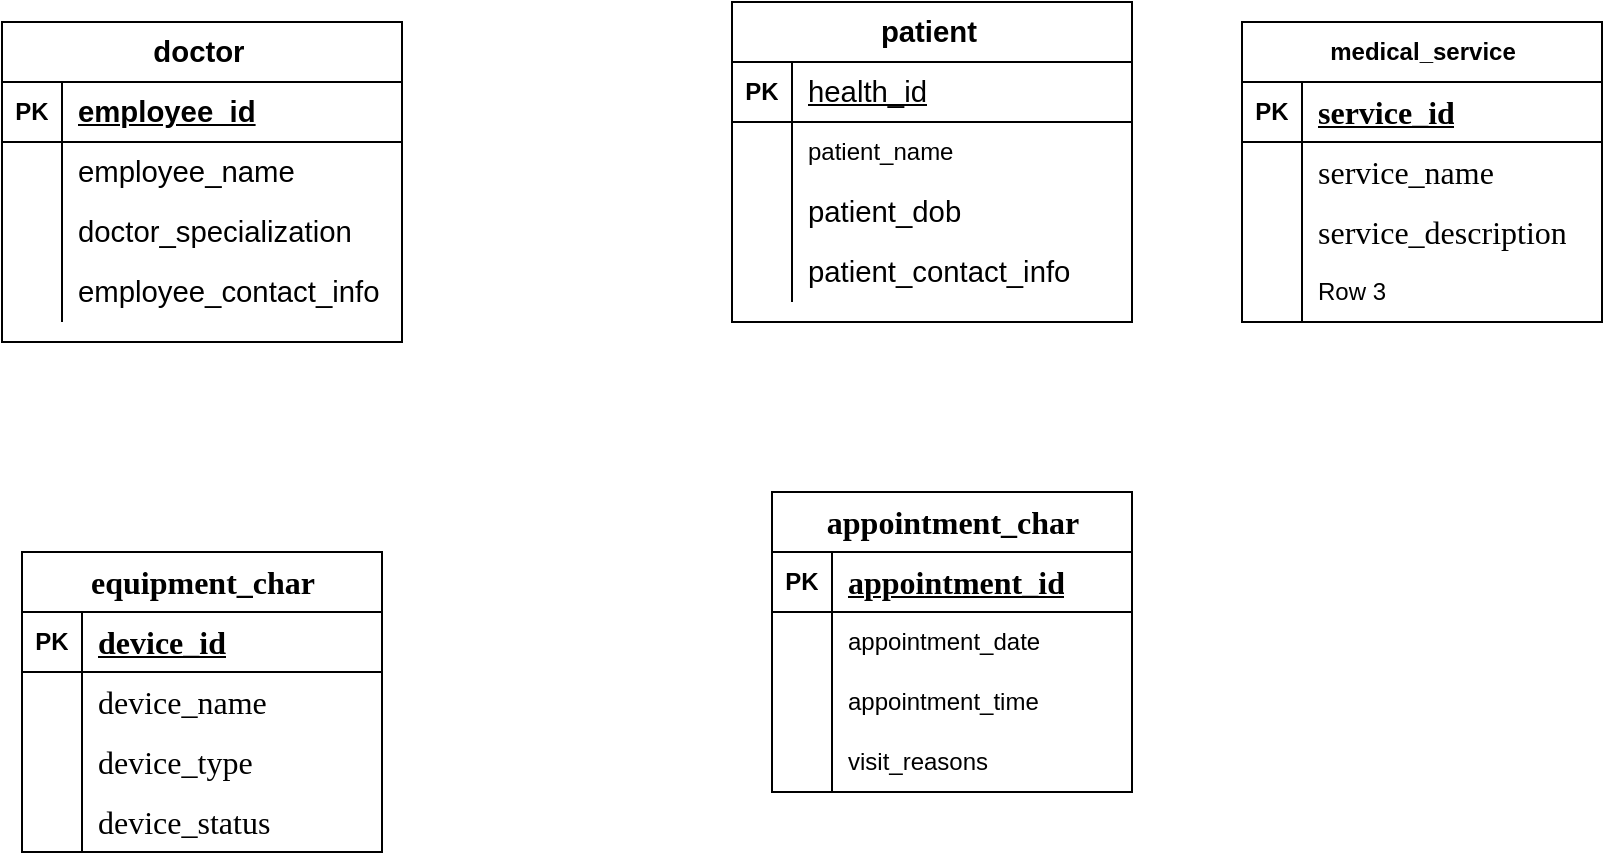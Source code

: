 <mxfile version="27.0.1">
  <diagram name="Page-1" id="5bkIE9RPbTS_G9pX4WOj">
    <mxGraphModel dx="1892" dy="562" grid="1" gridSize="10" guides="1" tooltips="1" connect="1" arrows="1" fold="1" page="1" pageScale="1" pageWidth="850" pageHeight="1100" math="0" shadow="0">
      <root>
        <mxCell id="0" />
        <mxCell id="1" parent="0" />
        <mxCell id="AlTqfbk6HUzKbITTgUvq-1" value="&lt;span style=&quot;font-size:11.0pt;line-height:115%;&lt;br/&gt;font-family:&amp;quot;Aptos&amp;quot;,sans-serif;mso-ascii-theme-font:minor-latin;mso-fareast-font-family:&lt;br/&gt;Aptos;mso-fareast-theme-font:minor-latin;mso-hansi-theme-font:minor-latin;&lt;br/&gt;mso-bidi-font-family:Mangal;mso-bidi-theme-font:minor-bidi;mso-ansi-language:&lt;br/&gt;EN-US;mso-fareast-language:EN-US;mso-bidi-language:NE&quot;&gt;doctor&amp;nbsp;&lt;/span&gt;" style="shape=table;startSize=30;container=1;collapsible=1;childLayout=tableLayout;fixedRows=1;rowLines=0;fontStyle=1;align=center;resizeLast=1;html=1;" parent="1" vertex="1">
          <mxGeometry x="-40" y="35" width="200" height="160" as="geometry" />
        </mxCell>
        <mxCell id="AlTqfbk6HUzKbITTgUvq-2" value="" style="shape=tableRow;horizontal=0;startSize=0;swimlaneHead=0;swimlaneBody=0;fillColor=none;collapsible=0;dropTarget=0;points=[[0,0.5],[1,0.5]];portConstraint=eastwest;top=0;left=0;right=0;bottom=1;" parent="AlTqfbk6HUzKbITTgUvq-1" vertex="1">
          <mxGeometry y="30" width="200" height="30" as="geometry" />
        </mxCell>
        <mxCell id="AlTqfbk6HUzKbITTgUvq-3" value="PK" style="shape=partialRectangle;connectable=0;fillColor=none;top=0;left=0;bottom=0;right=0;fontStyle=1;overflow=hidden;whiteSpace=wrap;html=1;" parent="AlTqfbk6HUzKbITTgUvq-2" vertex="1">
          <mxGeometry width="30" height="30" as="geometry">
            <mxRectangle width="30" height="30" as="alternateBounds" />
          </mxGeometry>
        </mxCell>
        <mxCell id="AlTqfbk6HUzKbITTgUvq-4" value="&lt;span style=&quot;font-size:11.0pt;line-height:115%;&lt;br/&gt;font-family:&amp;quot;Aptos&amp;quot;,sans-serif;mso-ascii-theme-font:minor-latin;mso-fareast-font-family:&lt;br/&gt;Aptos;mso-fareast-theme-font:minor-latin;mso-hansi-theme-font:minor-latin;&lt;br/&gt;mso-bidi-font-family:Mangal;mso-bidi-theme-font:minor-bidi;mso-ansi-language:&lt;br/&gt;EN-US;mso-fareast-language:EN-US;mso-bidi-language:NE&quot;&gt;employee_id&lt;/span&gt;" style="shape=partialRectangle;connectable=0;fillColor=none;top=0;left=0;bottom=0;right=0;align=left;spacingLeft=6;fontStyle=5;overflow=hidden;whiteSpace=wrap;html=1;" parent="AlTqfbk6HUzKbITTgUvq-2" vertex="1">
          <mxGeometry x="30" width="170" height="30" as="geometry">
            <mxRectangle width="170" height="30" as="alternateBounds" />
          </mxGeometry>
        </mxCell>
        <mxCell id="AlTqfbk6HUzKbITTgUvq-5" value="" style="shape=tableRow;horizontal=0;startSize=0;swimlaneHead=0;swimlaneBody=0;fillColor=none;collapsible=0;dropTarget=0;points=[[0,0.5],[1,0.5]];portConstraint=eastwest;top=0;left=0;right=0;bottom=0;" parent="AlTqfbk6HUzKbITTgUvq-1" vertex="1">
          <mxGeometry y="60" width="200" height="30" as="geometry" />
        </mxCell>
        <mxCell id="AlTqfbk6HUzKbITTgUvq-6" value="" style="shape=partialRectangle;connectable=0;fillColor=none;top=0;left=0;bottom=0;right=0;editable=1;overflow=hidden;whiteSpace=wrap;html=1;" parent="AlTqfbk6HUzKbITTgUvq-5" vertex="1">
          <mxGeometry width="30" height="30" as="geometry">
            <mxRectangle width="30" height="30" as="alternateBounds" />
          </mxGeometry>
        </mxCell>
        <mxCell id="AlTqfbk6HUzKbITTgUvq-7" value="&lt;span style=&quot;font-size:11.0pt;line-height:115%;&lt;br/&gt;font-family:&amp;quot;Aptos&amp;quot;,sans-serif;mso-ascii-theme-font:minor-latin;mso-fareast-font-family:&lt;br/&gt;Aptos;mso-fareast-theme-font:minor-latin;mso-hansi-theme-font:minor-latin;&lt;br/&gt;mso-bidi-font-family:Mangal;mso-bidi-theme-font:minor-bidi;mso-ansi-language:&lt;br/&gt;EN-US;mso-fareast-language:EN-US;mso-bidi-language:NE&quot;&gt;e&lt;/span&gt;&lt;span style=&quot;background-color: transparent; color: light-dark(rgb(0, 0, 0), rgb(255, 255, 255)); font-size: 11pt; line-height: 115%;&quot;&gt;mployee&lt;/span&gt;&lt;span style=&quot;background-color: transparent; color: light-dark(rgb(0, 0, 0), rgb(255, 255, 255)); font-size: 11pt;&quot;&gt;_name&lt;/span&gt;" style="shape=partialRectangle;connectable=0;fillColor=none;top=0;left=0;bottom=0;right=0;align=left;spacingLeft=6;overflow=hidden;whiteSpace=wrap;html=1;" parent="AlTqfbk6HUzKbITTgUvq-5" vertex="1">
          <mxGeometry x="30" width="170" height="30" as="geometry">
            <mxRectangle width="170" height="30" as="alternateBounds" />
          </mxGeometry>
        </mxCell>
        <mxCell id="AlTqfbk6HUzKbITTgUvq-8" value="" style="shape=tableRow;horizontal=0;startSize=0;swimlaneHead=0;swimlaneBody=0;fillColor=none;collapsible=0;dropTarget=0;points=[[0,0.5],[1,0.5]];portConstraint=eastwest;top=0;left=0;right=0;bottom=0;" parent="AlTqfbk6HUzKbITTgUvq-1" vertex="1">
          <mxGeometry y="90" width="200" height="30" as="geometry" />
        </mxCell>
        <mxCell id="AlTqfbk6HUzKbITTgUvq-9" value="" style="shape=partialRectangle;connectable=0;fillColor=none;top=0;left=0;bottom=0;right=0;editable=1;overflow=hidden;whiteSpace=wrap;html=1;" parent="AlTqfbk6HUzKbITTgUvq-8" vertex="1">
          <mxGeometry width="30" height="30" as="geometry">
            <mxRectangle width="30" height="30" as="alternateBounds" />
          </mxGeometry>
        </mxCell>
        <mxCell id="AlTqfbk6HUzKbITTgUvq-10" value="&lt;span style=&quot;font-size:11.0pt;line-height:115%;&lt;br/&gt;font-family:&amp;quot;Aptos&amp;quot;,sans-serif;mso-ascii-theme-font:minor-latin;mso-fareast-font-family:&lt;br/&gt;Aptos;mso-fareast-theme-font:minor-latin;mso-hansi-theme-font:minor-latin;&lt;br/&gt;mso-bidi-font-family:Mangal;mso-bidi-theme-font:minor-bidi;mso-ansi-language:&lt;br/&gt;EN-US;mso-fareast-language:EN-US;mso-bidi-language:NE&quot;&gt;doctor_specialization&lt;/span&gt;" style="shape=partialRectangle;connectable=0;fillColor=none;top=0;left=0;bottom=0;right=0;align=left;spacingLeft=6;overflow=hidden;whiteSpace=wrap;html=1;" parent="AlTqfbk6HUzKbITTgUvq-8" vertex="1">
          <mxGeometry x="30" width="170" height="30" as="geometry">
            <mxRectangle width="170" height="30" as="alternateBounds" />
          </mxGeometry>
        </mxCell>
        <mxCell id="AlTqfbk6HUzKbITTgUvq-11" value="" style="shape=tableRow;horizontal=0;startSize=0;swimlaneHead=0;swimlaneBody=0;fillColor=none;collapsible=0;dropTarget=0;points=[[0,0.5],[1,0.5]];portConstraint=eastwest;top=0;left=0;right=0;bottom=0;" parent="AlTqfbk6HUzKbITTgUvq-1" vertex="1">
          <mxGeometry y="120" width="200" height="30" as="geometry" />
        </mxCell>
        <mxCell id="AlTqfbk6HUzKbITTgUvq-12" value="" style="shape=partialRectangle;connectable=0;fillColor=none;top=0;left=0;bottom=0;right=0;editable=1;overflow=hidden;whiteSpace=wrap;html=1;" parent="AlTqfbk6HUzKbITTgUvq-11" vertex="1">
          <mxGeometry width="30" height="30" as="geometry">
            <mxRectangle width="30" height="30" as="alternateBounds" />
          </mxGeometry>
        </mxCell>
        <mxCell id="AlTqfbk6HUzKbITTgUvq-13" value="&lt;span style=&quot;font-size:11.0pt;line-height:115%;&lt;br/&gt;font-family:&amp;quot;Aptos&amp;quot;,sans-serif;mso-ascii-theme-font:minor-latin;mso-fareast-font-family:&lt;br/&gt;Aptos;mso-fareast-theme-font:minor-latin;mso-hansi-theme-font:minor-latin;&lt;br/&gt;mso-bidi-font-family:Mangal;mso-bidi-theme-font:minor-bidi;mso-ansi-language:&lt;br/&gt;EN-US;mso-fareast-language:EN-US;mso-bidi-language:NE&quot;&gt;employee_contact_info&lt;/span&gt;" style="shape=partialRectangle;connectable=0;fillColor=none;top=0;left=0;bottom=0;right=0;align=left;spacingLeft=6;overflow=hidden;whiteSpace=wrap;html=1;" parent="AlTqfbk6HUzKbITTgUvq-11" vertex="1">
          <mxGeometry x="30" width="170" height="30" as="geometry">
            <mxRectangle width="170" height="30" as="alternateBounds" />
          </mxGeometry>
        </mxCell>
        <mxCell id="AlTqfbk6HUzKbITTgUvq-14" value="&lt;span style=&quot;font-size:11.0pt;line-height:115%;&lt;br/&gt;font-family:&amp;quot;Aptos&amp;quot;,sans-serif;mso-ascii-theme-font:minor-latin;mso-fareast-font-family:&lt;br/&gt;Aptos;mso-fareast-theme-font:minor-latin;mso-hansi-theme-font:minor-latin;&lt;br/&gt;mso-bidi-font-family:Mangal;mso-bidi-theme-font:minor-bidi;mso-ansi-language:&lt;br/&gt;EN-US;mso-fareast-language:EN-US;mso-bidi-language:NE&quot;&gt;patient&amp;nbsp;&lt;/span&gt;" style="shape=table;startSize=30;container=1;collapsible=1;childLayout=tableLayout;fixedRows=1;rowLines=0;fontStyle=1;align=center;resizeLast=1;html=1;" parent="1" vertex="1">
          <mxGeometry x="325" y="25" width="200" height="160" as="geometry" />
        </mxCell>
        <mxCell id="AlTqfbk6HUzKbITTgUvq-15" value="" style="shape=tableRow;horizontal=0;startSize=0;swimlaneHead=0;swimlaneBody=0;fillColor=none;collapsible=0;dropTarget=0;points=[[0,0.5],[1,0.5]];portConstraint=eastwest;top=0;left=0;right=0;bottom=1;" parent="AlTqfbk6HUzKbITTgUvq-14" vertex="1">
          <mxGeometry y="30" width="200" height="30" as="geometry" />
        </mxCell>
        <mxCell id="AlTqfbk6HUzKbITTgUvq-16" value="PK" style="shape=partialRectangle;connectable=0;fillColor=none;top=0;left=0;bottom=0;right=0;fontStyle=1;overflow=hidden;whiteSpace=wrap;html=1;" parent="AlTqfbk6HUzKbITTgUvq-15" vertex="1">
          <mxGeometry width="30" height="30" as="geometry">
            <mxRectangle width="30" height="30" as="alternateBounds" />
          </mxGeometry>
        </mxCell>
        <mxCell id="AlTqfbk6HUzKbITTgUvq-17" value="&lt;span style=&quot;font-size: 14.667px; font-weight: 400;&quot;&gt;health_id&lt;/span&gt;" style="shape=partialRectangle;connectable=0;fillColor=none;top=0;left=0;bottom=0;right=0;align=left;spacingLeft=6;fontStyle=5;overflow=hidden;whiteSpace=wrap;html=1;" parent="AlTqfbk6HUzKbITTgUvq-15" vertex="1">
          <mxGeometry x="30" width="170" height="30" as="geometry">
            <mxRectangle width="170" height="30" as="alternateBounds" />
          </mxGeometry>
        </mxCell>
        <mxCell id="AlTqfbk6HUzKbITTgUvq-18" value="" style="shape=tableRow;horizontal=0;startSize=0;swimlaneHead=0;swimlaneBody=0;fillColor=none;collapsible=0;dropTarget=0;points=[[0,0.5],[1,0.5]];portConstraint=eastwest;top=0;left=0;right=0;bottom=0;" parent="AlTqfbk6HUzKbITTgUvq-14" vertex="1">
          <mxGeometry y="60" width="200" height="30" as="geometry" />
        </mxCell>
        <mxCell id="AlTqfbk6HUzKbITTgUvq-19" value="" style="shape=partialRectangle;connectable=0;fillColor=none;top=0;left=0;bottom=0;right=0;editable=1;overflow=hidden;whiteSpace=wrap;html=1;" parent="AlTqfbk6HUzKbITTgUvq-18" vertex="1">
          <mxGeometry width="30" height="30" as="geometry">
            <mxRectangle width="30" height="30" as="alternateBounds" />
          </mxGeometry>
        </mxCell>
        <mxCell id="AlTqfbk6HUzKbITTgUvq-20" value="patient_n&lt;span style=&quot;background-color: transparent; color: light-dark(rgb(0, 0, 0), rgb(255, 255, 255));&quot;&gt;ame&lt;/span&gt;" style="shape=partialRectangle;connectable=0;fillColor=none;top=0;left=0;bottom=0;right=0;align=left;spacingLeft=6;overflow=hidden;whiteSpace=wrap;html=1;" parent="AlTqfbk6HUzKbITTgUvq-18" vertex="1">
          <mxGeometry x="30" width="170" height="30" as="geometry">
            <mxRectangle width="170" height="30" as="alternateBounds" />
          </mxGeometry>
        </mxCell>
        <mxCell id="AlTqfbk6HUzKbITTgUvq-21" value="" style="shape=tableRow;horizontal=0;startSize=0;swimlaneHead=0;swimlaneBody=0;fillColor=none;collapsible=0;dropTarget=0;points=[[0,0.5],[1,0.5]];portConstraint=eastwest;top=0;left=0;right=0;bottom=0;" parent="AlTqfbk6HUzKbITTgUvq-14" vertex="1">
          <mxGeometry y="90" width="200" height="30" as="geometry" />
        </mxCell>
        <mxCell id="AlTqfbk6HUzKbITTgUvq-22" value="" style="shape=partialRectangle;connectable=0;fillColor=none;top=0;left=0;bottom=0;right=0;editable=1;overflow=hidden;whiteSpace=wrap;html=1;" parent="AlTqfbk6HUzKbITTgUvq-21" vertex="1">
          <mxGeometry width="30" height="30" as="geometry">
            <mxRectangle width="30" height="30" as="alternateBounds" />
          </mxGeometry>
        </mxCell>
        <mxCell id="AlTqfbk6HUzKbITTgUvq-23" value="&lt;span style=&quot;font-size:11.0pt;line-height:115%;&lt;br/&gt;font-family:&amp;quot;Aptos&amp;quot;,sans-serif;mso-ascii-theme-font:minor-latin;mso-fareast-font-family:&lt;br/&gt;Aptos;mso-fareast-theme-font:minor-latin;mso-hansi-theme-font:minor-latin;&lt;br/&gt;mso-bidi-font-family:Mangal;mso-bidi-theme-font:minor-bidi;mso-ansi-language:&lt;br/&gt;EN-US;mso-fareast-language:EN-US;mso-bidi-language:NE&quot;&gt;patient_dob&lt;/span&gt;" style="shape=partialRectangle;connectable=0;fillColor=none;top=0;left=0;bottom=0;right=0;align=left;spacingLeft=6;overflow=hidden;whiteSpace=wrap;html=1;" parent="AlTqfbk6HUzKbITTgUvq-21" vertex="1">
          <mxGeometry x="30" width="170" height="30" as="geometry">
            <mxRectangle width="170" height="30" as="alternateBounds" />
          </mxGeometry>
        </mxCell>
        <mxCell id="AlTqfbk6HUzKbITTgUvq-24" value="" style="shape=tableRow;horizontal=0;startSize=0;swimlaneHead=0;swimlaneBody=0;fillColor=none;collapsible=0;dropTarget=0;points=[[0,0.5],[1,0.5]];portConstraint=eastwest;top=0;left=0;right=0;bottom=0;" parent="AlTqfbk6HUzKbITTgUvq-14" vertex="1">
          <mxGeometry y="120" width="200" height="30" as="geometry" />
        </mxCell>
        <mxCell id="AlTqfbk6HUzKbITTgUvq-25" value="" style="shape=partialRectangle;connectable=0;fillColor=none;top=0;left=0;bottom=0;right=0;editable=1;overflow=hidden;whiteSpace=wrap;html=1;" parent="AlTqfbk6HUzKbITTgUvq-24" vertex="1">
          <mxGeometry width="30" height="30" as="geometry">
            <mxRectangle width="30" height="30" as="alternateBounds" />
          </mxGeometry>
        </mxCell>
        <mxCell id="AlTqfbk6HUzKbITTgUvq-26" value="&lt;span style=&quot;font-size:11.0pt;line-height:115%;&lt;br/&gt;font-family:&amp;quot;Aptos&amp;quot;,sans-serif;mso-ascii-theme-font:minor-latin;mso-fareast-font-family:&lt;br/&gt;Aptos;mso-fareast-theme-font:minor-latin;mso-hansi-theme-font:minor-latin;&lt;br/&gt;mso-bidi-font-family:Mangal;mso-bidi-theme-font:minor-bidi;mso-ansi-language:&lt;br/&gt;EN-US;mso-fareast-language:EN-US;mso-bidi-language:NE&quot;&gt;patient_contact_info&lt;/span&gt;" style="shape=partialRectangle;connectable=0;fillColor=none;top=0;left=0;bottom=0;right=0;align=left;spacingLeft=6;overflow=hidden;whiteSpace=wrap;html=1;" parent="AlTqfbk6HUzKbITTgUvq-24" vertex="1">
          <mxGeometry x="30" width="170" height="30" as="geometry">
            <mxRectangle width="170" height="30" as="alternateBounds" />
          </mxGeometry>
        </mxCell>
        <mxCell id="AlTqfbk6HUzKbITTgUvq-27" value="medical_s&lt;span style=&quot;background-color: transparent; color: light-dark(rgb(0, 0, 0), rgb(255, 255, 255));&quot;&gt;ervice&lt;/span&gt;" style="shape=table;startSize=30;container=1;collapsible=1;childLayout=tableLayout;fixedRows=1;rowLines=0;fontStyle=1;align=center;resizeLast=1;html=1;" parent="1" vertex="1">
          <mxGeometry x="580" y="35" width="180" height="150" as="geometry" />
        </mxCell>
        <mxCell id="AlTqfbk6HUzKbITTgUvq-28" value="" style="shape=tableRow;horizontal=0;startSize=0;swimlaneHead=0;swimlaneBody=0;fillColor=none;collapsible=0;dropTarget=0;points=[[0,0.5],[1,0.5]];portConstraint=eastwest;top=0;left=0;right=0;bottom=1;" parent="AlTqfbk6HUzKbITTgUvq-27" vertex="1">
          <mxGeometry y="30" width="180" height="30" as="geometry" />
        </mxCell>
        <mxCell id="AlTqfbk6HUzKbITTgUvq-29" value="PK" style="shape=partialRectangle;connectable=0;fillColor=none;top=0;left=0;bottom=0;right=0;fontStyle=1;overflow=hidden;whiteSpace=wrap;html=1;" parent="AlTqfbk6HUzKbITTgUvq-28" vertex="1">
          <mxGeometry width="30" height="30" as="geometry">
            <mxRectangle width="30" height="30" as="alternateBounds" />
          </mxGeometry>
        </mxCell>
        <mxCell id="AlTqfbk6HUzKbITTgUvq-30" value="&lt;span style=&quot;font-size:12.0pt;mso-bidi-font-size:10.5pt;&lt;br/&gt;line-height:115%;font-family:&amp;quot;Times New Roman&amp;quot;,serif;mso-fareast-font-family:&lt;br/&gt;Aptos;mso-fareast-theme-font:minor-latin;mso-ansi-language:EN-US;mso-fareast-language:&lt;br/&gt;EN-US;mso-bidi-language:NE&quot;&gt;service_id&lt;/span&gt;" style="shape=partialRectangle;connectable=0;fillColor=none;top=0;left=0;bottom=0;right=0;align=left;spacingLeft=6;fontStyle=5;overflow=hidden;whiteSpace=wrap;html=1;" parent="AlTqfbk6HUzKbITTgUvq-28" vertex="1">
          <mxGeometry x="30" width="150" height="30" as="geometry">
            <mxRectangle width="150" height="30" as="alternateBounds" />
          </mxGeometry>
        </mxCell>
        <mxCell id="AlTqfbk6HUzKbITTgUvq-31" value="" style="shape=tableRow;horizontal=0;startSize=0;swimlaneHead=0;swimlaneBody=0;fillColor=none;collapsible=0;dropTarget=0;points=[[0,0.5],[1,0.5]];portConstraint=eastwest;top=0;left=0;right=0;bottom=0;" parent="AlTqfbk6HUzKbITTgUvq-27" vertex="1">
          <mxGeometry y="60" width="180" height="30" as="geometry" />
        </mxCell>
        <mxCell id="AlTqfbk6HUzKbITTgUvq-32" value="" style="shape=partialRectangle;connectable=0;fillColor=none;top=0;left=0;bottom=0;right=0;editable=1;overflow=hidden;whiteSpace=wrap;html=1;" parent="AlTqfbk6HUzKbITTgUvq-31" vertex="1">
          <mxGeometry width="30" height="30" as="geometry">
            <mxRectangle width="30" height="30" as="alternateBounds" />
          </mxGeometry>
        </mxCell>
        <mxCell id="AlTqfbk6HUzKbITTgUvq-33" value="&lt;span style=&quot;font-size:12.0pt;mso-bidi-font-size:10.5pt;&lt;br/&gt;line-height:115%;font-family:&amp;quot;Times New Roman&amp;quot;,serif;mso-fareast-font-family:&lt;br/&gt;Aptos;mso-fareast-theme-font:minor-latin;mso-ansi-language:EN-US;mso-fareast-language:&lt;br/&gt;EN-US;mso-bidi-language:NE&quot;&gt;service_name&lt;/span&gt;" style="shape=partialRectangle;connectable=0;fillColor=none;top=0;left=0;bottom=0;right=0;align=left;spacingLeft=6;overflow=hidden;whiteSpace=wrap;html=1;" parent="AlTqfbk6HUzKbITTgUvq-31" vertex="1">
          <mxGeometry x="30" width="150" height="30" as="geometry">
            <mxRectangle width="150" height="30" as="alternateBounds" />
          </mxGeometry>
        </mxCell>
        <mxCell id="AlTqfbk6HUzKbITTgUvq-34" value="" style="shape=tableRow;horizontal=0;startSize=0;swimlaneHead=0;swimlaneBody=0;fillColor=none;collapsible=0;dropTarget=0;points=[[0,0.5],[1,0.5]];portConstraint=eastwest;top=0;left=0;right=0;bottom=0;" parent="AlTqfbk6HUzKbITTgUvq-27" vertex="1">
          <mxGeometry y="90" width="180" height="30" as="geometry" />
        </mxCell>
        <mxCell id="AlTqfbk6HUzKbITTgUvq-35" value="" style="shape=partialRectangle;connectable=0;fillColor=none;top=0;left=0;bottom=0;right=0;editable=1;overflow=hidden;whiteSpace=wrap;html=1;" parent="AlTqfbk6HUzKbITTgUvq-34" vertex="1">
          <mxGeometry width="30" height="30" as="geometry">
            <mxRectangle width="30" height="30" as="alternateBounds" />
          </mxGeometry>
        </mxCell>
        <mxCell id="AlTqfbk6HUzKbITTgUvq-36" value="&lt;span style=&quot;font-size:12.0pt;mso-bidi-font-size:10.5pt;&lt;br/&gt;line-height:115%;font-family:&amp;quot;Times New Roman&amp;quot;,serif;mso-fareast-font-family:&lt;br/&gt;Aptos;mso-fareast-theme-font:minor-latin;mso-ansi-language:EN-US;mso-fareast-language:&lt;br/&gt;EN-US;mso-bidi-language:NE&quot;&gt;service_description&lt;/span&gt;" style="shape=partialRectangle;connectable=0;fillColor=none;top=0;left=0;bottom=0;right=0;align=left;spacingLeft=6;overflow=hidden;whiteSpace=wrap;html=1;" parent="AlTqfbk6HUzKbITTgUvq-34" vertex="1">
          <mxGeometry x="30" width="150" height="30" as="geometry">
            <mxRectangle width="150" height="30" as="alternateBounds" />
          </mxGeometry>
        </mxCell>
        <mxCell id="AlTqfbk6HUzKbITTgUvq-37" value="" style="shape=tableRow;horizontal=0;startSize=0;swimlaneHead=0;swimlaneBody=0;fillColor=none;collapsible=0;dropTarget=0;points=[[0,0.5],[1,0.5]];portConstraint=eastwest;top=0;left=0;right=0;bottom=0;" parent="AlTqfbk6HUzKbITTgUvq-27" vertex="1">
          <mxGeometry y="120" width="180" height="30" as="geometry" />
        </mxCell>
        <mxCell id="AlTqfbk6HUzKbITTgUvq-38" value="" style="shape=partialRectangle;connectable=0;fillColor=none;top=0;left=0;bottom=0;right=0;editable=1;overflow=hidden;whiteSpace=wrap;html=1;" parent="AlTqfbk6HUzKbITTgUvq-37" vertex="1">
          <mxGeometry width="30" height="30" as="geometry">
            <mxRectangle width="30" height="30" as="alternateBounds" />
          </mxGeometry>
        </mxCell>
        <mxCell id="AlTqfbk6HUzKbITTgUvq-39" value="Row 3" style="shape=partialRectangle;connectable=0;fillColor=none;top=0;left=0;bottom=0;right=0;align=left;spacingLeft=6;overflow=hidden;whiteSpace=wrap;html=1;" parent="AlTqfbk6HUzKbITTgUvq-37" vertex="1">
          <mxGeometry x="30" width="150" height="30" as="geometry">
            <mxRectangle width="150" height="30" as="alternateBounds" />
          </mxGeometry>
        </mxCell>
        <mxCell id="AlTqfbk6HUzKbITTgUvq-40" value="&lt;span style=&quot;font-size:12.0pt;mso-bidi-font-size:10.5pt;&lt;br/&gt;line-height:115%;font-family:&amp;quot;Times New Roman&amp;quot;,serif;mso-fareast-font-family:&lt;br/&gt;Aptos;mso-fareast-theme-font:minor-latin;mso-ansi-language:EN-US;mso-fareast-language:&lt;br/&gt;EN-US;mso-bidi-language:NE&quot;&gt;equipment_char&lt;/span&gt;" style="shape=table;startSize=30;container=1;collapsible=1;childLayout=tableLayout;fixedRows=1;rowLines=0;fontStyle=1;align=center;resizeLast=1;html=1;" parent="1" vertex="1">
          <mxGeometry x="-30" y="300" width="180" height="150" as="geometry" />
        </mxCell>
        <mxCell id="AlTqfbk6HUzKbITTgUvq-41" value="" style="shape=tableRow;horizontal=0;startSize=0;swimlaneHead=0;swimlaneBody=0;fillColor=none;collapsible=0;dropTarget=0;points=[[0,0.5],[1,0.5]];portConstraint=eastwest;top=0;left=0;right=0;bottom=1;" parent="AlTqfbk6HUzKbITTgUvq-40" vertex="1">
          <mxGeometry y="30" width="180" height="30" as="geometry" />
        </mxCell>
        <mxCell id="AlTqfbk6HUzKbITTgUvq-42" value="PK" style="shape=partialRectangle;connectable=0;fillColor=none;top=0;left=0;bottom=0;right=0;fontStyle=1;overflow=hidden;whiteSpace=wrap;html=1;" parent="AlTqfbk6HUzKbITTgUvq-41" vertex="1">
          <mxGeometry width="30" height="30" as="geometry">
            <mxRectangle width="30" height="30" as="alternateBounds" />
          </mxGeometry>
        </mxCell>
        <mxCell id="AlTqfbk6HUzKbITTgUvq-43" value="&lt;span style=&quot;font-size:12.0pt;mso-bidi-font-size:10.5pt;&lt;br/&gt;line-height:115%;font-family:&amp;quot;Times New Roman&amp;quot;,serif;mso-fareast-font-family:&lt;br/&gt;Aptos;mso-fareast-theme-font:minor-latin;mso-ansi-language:EN-US;mso-fareast-language:&lt;br/&gt;EN-US;mso-bidi-language:NE&quot;&gt;device_id&lt;/span&gt;" style="shape=partialRectangle;connectable=0;fillColor=none;top=0;left=0;bottom=0;right=0;align=left;spacingLeft=6;fontStyle=5;overflow=hidden;whiteSpace=wrap;html=1;" parent="AlTqfbk6HUzKbITTgUvq-41" vertex="1">
          <mxGeometry x="30" width="150" height="30" as="geometry">
            <mxRectangle width="150" height="30" as="alternateBounds" />
          </mxGeometry>
        </mxCell>
        <mxCell id="AlTqfbk6HUzKbITTgUvq-44" value="" style="shape=tableRow;horizontal=0;startSize=0;swimlaneHead=0;swimlaneBody=0;fillColor=none;collapsible=0;dropTarget=0;points=[[0,0.5],[1,0.5]];portConstraint=eastwest;top=0;left=0;right=0;bottom=0;" parent="AlTqfbk6HUzKbITTgUvq-40" vertex="1">
          <mxGeometry y="60" width="180" height="30" as="geometry" />
        </mxCell>
        <mxCell id="AlTqfbk6HUzKbITTgUvq-45" value="" style="shape=partialRectangle;connectable=0;fillColor=none;top=0;left=0;bottom=0;right=0;editable=1;overflow=hidden;whiteSpace=wrap;html=1;" parent="AlTqfbk6HUzKbITTgUvq-44" vertex="1">
          <mxGeometry width="30" height="30" as="geometry">
            <mxRectangle width="30" height="30" as="alternateBounds" />
          </mxGeometry>
        </mxCell>
        <mxCell id="AlTqfbk6HUzKbITTgUvq-46" value="&lt;span style=&quot;font-size:12.0pt;mso-bidi-font-size:10.5pt;&lt;br/&gt;line-height:115%;font-family:&amp;quot;Times New Roman&amp;quot;,serif;mso-fareast-font-family:&lt;br/&gt;Aptos;mso-fareast-theme-font:minor-latin;mso-ansi-language:EN-US;mso-fareast-language:&lt;br/&gt;EN-US;mso-bidi-language:NE&quot;&gt;device_name&lt;/span&gt;" style="shape=partialRectangle;connectable=0;fillColor=none;top=0;left=0;bottom=0;right=0;align=left;spacingLeft=6;overflow=hidden;whiteSpace=wrap;html=1;" parent="AlTqfbk6HUzKbITTgUvq-44" vertex="1">
          <mxGeometry x="30" width="150" height="30" as="geometry">
            <mxRectangle width="150" height="30" as="alternateBounds" />
          </mxGeometry>
        </mxCell>
        <mxCell id="AlTqfbk6HUzKbITTgUvq-47" value="" style="shape=tableRow;horizontal=0;startSize=0;swimlaneHead=0;swimlaneBody=0;fillColor=none;collapsible=0;dropTarget=0;points=[[0,0.5],[1,0.5]];portConstraint=eastwest;top=0;left=0;right=0;bottom=0;" parent="AlTqfbk6HUzKbITTgUvq-40" vertex="1">
          <mxGeometry y="90" width="180" height="30" as="geometry" />
        </mxCell>
        <mxCell id="AlTqfbk6HUzKbITTgUvq-48" value="" style="shape=partialRectangle;connectable=0;fillColor=none;top=0;left=0;bottom=0;right=0;editable=1;overflow=hidden;whiteSpace=wrap;html=1;" parent="AlTqfbk6HUzKbITTgUvq-47" vertex="1">
          <mxGeometry width="30" height="30" as="geometry">
            <mxRectangle width="30" height="30" as="alternateBounds" />
          </mxGeometry>
        </mxCell>
        <mxCell id="AlTqfbk6HUzKbITTgUvq-49" value="&lt;span style=&quot;font-size:12.0pt;mso-bidi-font-size:10.5pt;&lt;br/&gt;line-height:115%;font-family:&amp;quot;Times New Roman&amp;quot;,serif;mso-fareast-font-family:&lt;br/&gt;Aptos;mso-fareast-theme-font:minor-latin;mso-ansi-language:EN-US;mso-fareast-language:&lt;br/&gt;EN-US;mso-bidi-language:NE&quot;&gt;device_type&lt;/span&gt;" style="shape=partialRectangle;connectable=0;fillColor=none;top=0;left=0;bottom=0;right=0;align=left;spacingLeft=6;overflow=hidden;whiteSpace=wrap;html=1;" parent="AlTqfbk6HUzKbITTgUvq-47" vertex="1">
          <mxGeometry x="30" width="150" height="30" as="geometry">
            <mxRectangle width="150" height="30" as="alternateBounds" />
          </mxGeometry>
        </mxCell>
        <mxCell id="AlTqfbk6HUzKbITTgUvq-50" value="" style="shape=tableRow;horizontal=0;startSize=0;swimlaneHead=0;swimlaneBody=0;fillColor=none;collapsible=0;dropTarget=0;points=[[0,0.5],[1,0.5]];portConstraint=eastwest;top=0;left=0;right=0;bottom=0;" parent="AlTqfbk6HUzKbITTgUvq-40" vertex="1">
          <mxGeometry y="120" width="180" height="30" as="geometry" />
        </mxCell>
        <mxCell id="AlTqfbk6HUzKbITTgUvq-51" value="" style="shape=partialRectangle;connectable=0;fillColor=none;top=0;left=0;bottom=0;right=0;editable=1;overflow=hidden;whiteSpace=wrap;html=1;" parent="AlTqfbk6HUzKbITTgUvq-50" vertex="1">
          <mxGeometry width="30" height="30" as="geometry">
            <mxRectangle width="30" height="30" as="alternateBounds" />
          </mxGeometry>
        </mxCell>
        <mxCell id="AlTqfbk6HUzKbITTgUvq-52" value="&lt;span style=&quot;font-size:12.0pt;mso-bidi-font-size:10.5pt;&lt;br/&gt;line-height:115%;font-family:&amp;quot;Times New Roman&amp;quot;,serif;mso-fareast-font-family:&lt;br/&gt;Aptos;mso-fareast-theme-font:minor-latin;mso-ansi-language:EN-US;mso-fareast-language:&lt;br/&gt;EN-US;mso-bidi-language:NE&quot;&gt;device_status&amp;nbsp;&lt;/span&gt;" style="shape=partialRectangle;connectable=0;fillColor=none;top=0;left=0;bottom=0;right=0;align=left;spacingLeft=6;overflow=hidden;whiteSpace=wrap;html=1;" parent="AlTqfbk6HUzKbITTgUvq-50" vertex="1">
          <mxGeometry x="30" width="150" height="30" as="geometry">
            <mxRectangle width="150" height="30" as="alternateBounds" />
          </mxGeometry>
        </mxCell>
        <mxCell id="AlTqfbk6HUzKbITTgUvq-53" value="&lt;span style=&quot;font-size:12.0pt;mso-bidi-font-size:10.5pt;&lt;br/&gt;line-height:115%;font-family:&amp;quot;Times New Roman&amp;quot;,serif;mso-fareast-font-family:&lt;br/&gt;Aptos;mso-fareast-theme-font:minor-latin;mso-ansi-language:EN-US;mso-fareast-language:&lt;br/&gt;EN-US;mso-bidi-language:NE&quot;&gt;appointment_char&lt;/span&gt;" style="shape=table;startSize=30;container=1;collapsible=1;childLayout=tableLayout;fixedRows=1;rowLines=0;fontStyle=1;align=center;resizeLast=1;html=1;" parent="1" vertex="1">
          <mxGeometry x="345" y="270" width="180" height="150" as="geometry" />
        </mxCell>
        <mxCell id="AlTqfbk6HUzKbITTgUvq-54" value="" style="shape=tableRow;horizontal=0;startSize=0;swimlaneHead=0;swimlaneBody=0;fillColor=none;collapsible=0;dropTarget=0;points=[[0,0.5],[1,0.5]];portConstraint=eastwest;top=0;left=0;right=0;bottom=1;" parent="AlTqfbk6HUzKbITTgUvq-53" vertex="1">
          <mxGeometry y="30" width="180" height="30" as="geometry" />
        </mxCell>
        <mxCell id="AlTqfbk6HUzKbITTgUvq-55" value="PK" style="shape=partialRectangle;connectable=0;fillColor=none;top=0;left=0;bottom=0;right=0;fontStyle=1;overflow=hidden;whiteSpace=wrap;html=1;" parent="AlTqfbk6HUzKbITTgUvq-54" vertex="1">
          <mxGeometry width="30" height="30" as="geometry">
            <mxRectangle width="30" height="30" as="alternateBounds" />
          </mxGeometry>
        </mxCell>
        <mxCell id="AlTqfbk6HUzKbITTgUvq-56" value="&lt;span style=&quot;font-family: &amp;quot;Times New Roman&amp;quot;, serif; font-size: 16px; text-align: center; text-wrap-mode: nowrap;&quot;&gt;appointment_id&lt;/span&gt;" style="shape=partialRectangle;connectable=0;fillColor=none;top=0;left=0;bottom=0;right=0;align=left;spacingLeft=6;fontStyle=5;overflow=hidden;whiteSpace=wrap;html=1;" parent="AlTqfbk6HUzKbITTgUvq-54" vertex="1">
          <mxGeometry x="30" width="150" height="30" as="geometry">
            <mxRectangle width="150" height="30" as="alternateBounds" />
          </mxGeometry>
        </mxCell>
        <mxCell id="AlTqfbk6HUzKbITTgUvq-57" value="" style="shape=tableRow;horizontal=0;startSize=0;swimlaneHead=0;swimlaneBody=0;fillColor=none;collapsible=0;dropTarget=0;points=[[0,0.5],[1,0.5]];portConstraint=eastwest;top=0;left=0;right=0;bottom=0;" parent="AlTqfbk6HUzKbITTgUvq-53" vertex="1">
          <mxGeometry y="60" width="180" height="30" as="geometry" />
        </mxCell>
        <mxCell id="AlTqfbk6HUzKbITTgUvq-58" value="" style="shape=partialRectangle;connectable=0;fillColor=none;top=0;left=0;bottom=0;right=0;editable=1;overflow=hidden;whiteSpace=wrap;html=1;" parent="AlTqfbk6HUzKbITTgUvq-57" vertex="1">
          <mxGeometry width="30" height="30" as="geometry">
            <mxRectangle width="30" height="30" as="alternateBounds" />
          </mxGeometry>
        </mxCell>
        <mxCell id="AlTqfbk6HUzKbITTgUvq-59" value="appointment_date" style="shape=partialRectangle;connectable=0;fillColor=none;top=0;left=0;bottom=0;right=0;align=left;spacingLeft=6;overflow=hidden;whiteSpace=wrap;html=1;" parent="AlTqfbk6HUzKbITTgUvq-57" vertex="1">
          <mxGeometry x="30" width="150" height="30" as="geometry">
            <mxRectangle width="150" height="30" as="alternateBounds" />
          </mxGeometry>
        </mxCell>
        <mxCell id="AlTqfbk6HUzKbITTgUvq-60" value="" style="shape=tableRow;horizontal=0;startSize=0;swimlaneHead=0;swimlaneBody=0;fillColor=none;collapsible=0;dropTarget=0;points=[[0,0.5],[1,0.5]];portConstraint=eastwest;top=0;left=0;right=0;bottom=0;" parent="AlTqfbk6HUzKbITTgUvq-53" vertex="1">
          <mxGeometry y="90" width="180" height="30" as="geometry" />
        </mxCell>
        <mxCell id="AlTqfbk6HUzKbITTgUvq-61" value="" style="shape=partialRectangle;connectable=0;fillColor=none;top=0;left=0;bottom=0;right=0;editable=1;overflow=hidden;whiteSpace=wrap;html=1;" parent="AlTqfbk6HUzKbITTgUvq-60" vertex="1">
          <mxGeometry width="30" height="30" as="geometry">
            <mxRectangle width="30" height="30" as="alternateBounds" />
          </mxGeometry>
        </mxCell>
        <mxCell id="AlTqfbk6HUzKbITTgUvq-62" value="appointment_time" style="shape=partialRectangle;connectable=0;fillColor=none;top=0;left=0;bottom=0;right=0;align=left;spacingLeft=6;overflow=hidden;whiteSpace=wrap;html=1;" parent="AlTqfbk6HUzKbITTgUvq-60" vertex="1">
          <mxGeometry x="30" width="150" height="30" as="geometry">
            <mxRectangle width="150" height="30" as="alternateBounds" />
          </mxGeometry>
        </mxCell>
        <mxCell id="AlTqfbk6HUzKbITTgUvq-63" value="" style="shape=tableRow;horizontal=0;startSize=0;swimlaneHead=0;swimlaneBody=0;fillColor=none;collapsible=0;dropTarget=0;points=[[0,0.5],[1,0.5]];portConstraint=eastwest;top=0;left=0;right=0;bottom=0;" parent="AlTqfbk6HUzKbITTgUvq-53" vertex="1">
          <mxGeometry y="120" width="180" height="30" as="geometry" />
        </mxCell>
        <mxCell id="AlTqfbk6HUzKbITTgUvq-64" value="" style="shape=partialRectangle;connectable=0;fillColor=none;top=0;left=0;bottom=0;right=0;editable=1;overflow=hidden;whiteSpace=wrap;html=1;" parent="AlTqfbk6HUzKbITTgUvq-63" vertex="1">
          <mxGeometry width="30" height="30" as="geometry">
            <mxRectangle width="30" height="30" as="alternateBounds" />
          </mxGeometry>
        </mxCell>
        <mxCell id="AlTqfbk6HUzKbITTgUvq-65" value="visit_reasons" style="shape=partialRectangle;connectable=0;fillColor=none;top=0;left=0;bottom=0;right=0;align=left;spacingLeft=6;overflow=hidden;whiteSpace=wrap;html=1;" parent="AlTqfbk6HUzKbITTgUvq-63" vertex="1">
          <mxGeometry x="30" width="150" height="30" as="geometry">
            <mxRectangle width="150" height="30" as="alternateBounds" />
          </mxGeometry>
        </mxCell>
      </root>
    </mxGraphModel>
  </diagram>
</mxfile>
